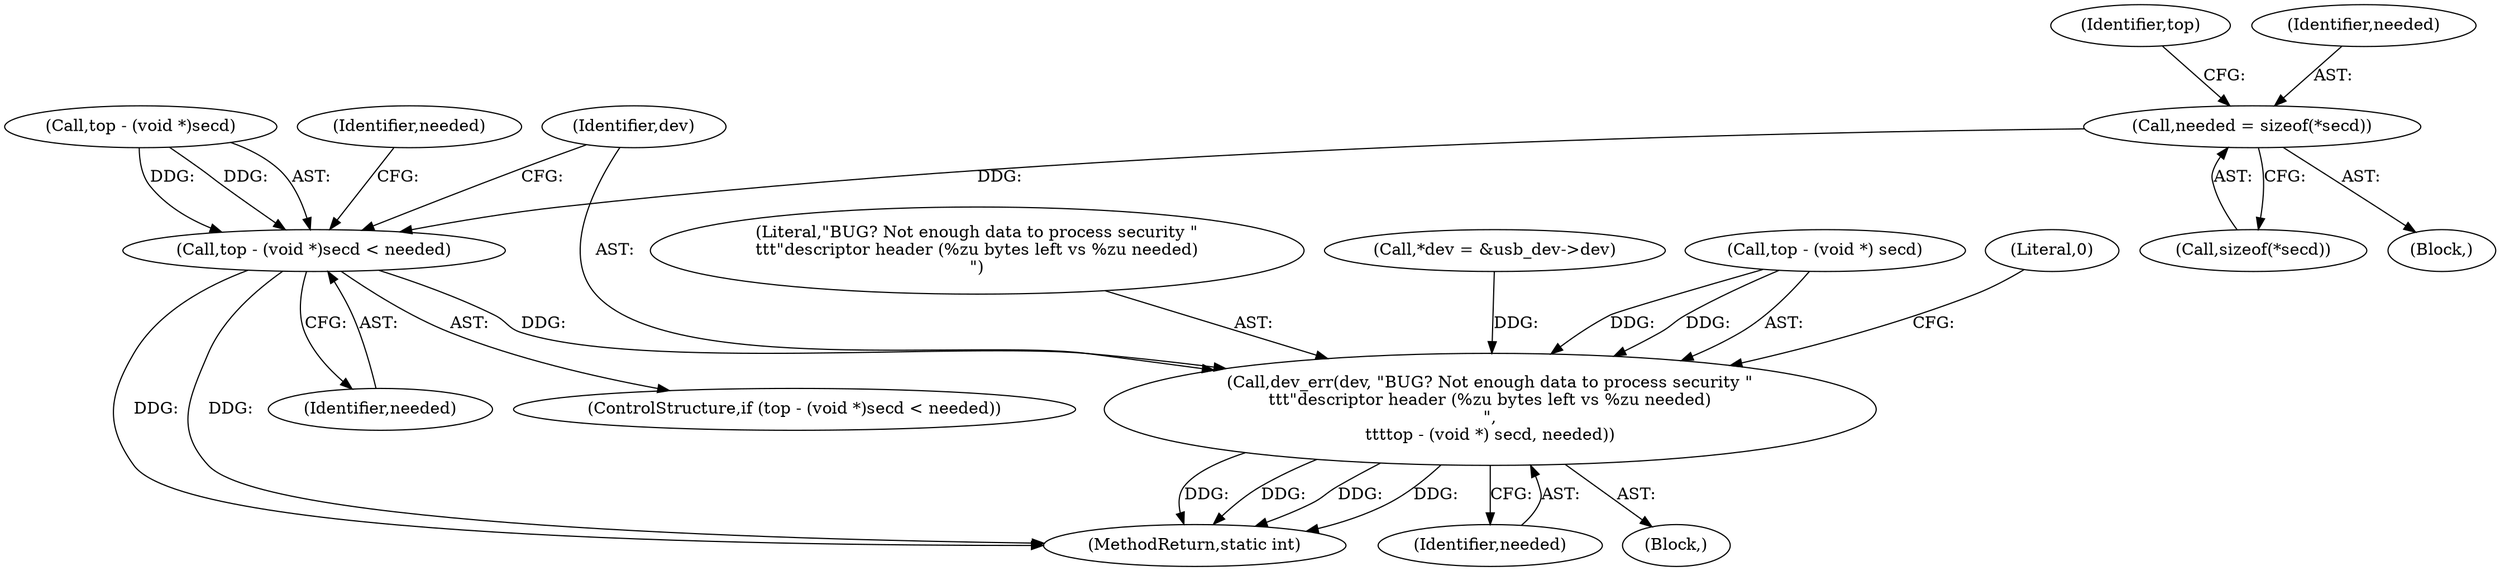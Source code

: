 digraph "0_linux_704620afc70cf47abb9d6a1a57f3825d2bca49cf_1@API" {
"1000208" [label="(Call,needed = sizeof(*secd))"];
"1000214" [label="(Call,top - (void *)secd < needed)"];
"1000222" [label="(Call,dev_err(dev, \"BUG? Not enough data to process security \"\n\t\t\t\"descriptor header (%zu bytes left vs %zu needed)\n\",\n\t\t\ttop - (void *) secd, needed))"];
"1000216" [label="(Identifier,top)"];
"1000213" [label="(ControlStructure,if (top - (void *)secd < needed))"];
"1000220" [label="(Identifier,needed)"];
"1000378" [label="(MethodReturn,static int)"];
"1000105" [label="(Block,)"];
"1000230" [label="(Identifier,needed)"];
"1000224" [label="(Literal,\"BUG? Not enough data to process security \"\n\t\t\t\"descriptor header (%zu bytes left vs %zu needed)\n\")"];
"1000123" [label="(Call,*dev = &usb_dev->dev)"];
"1000223" [label="(Identifier,dev)"];
"1000210" [label="(Call,sizeof(*secd))"];
"1000234" [label="(Identifier,needed)"];
"1000225" [label="(Call,top - (void *) secd)"];
"1000214" [label="(Call,top - (void *)secd < needed)"];
"1000215" [label="(Call,top - (void *)secd)"];
"1000208" [label="(Call,needed = sizeof(*secd))"];
"1000222" [label="(Call,dev_err(dev, \"BUG? Not enough data to process security \"\n\t\t\t\"descriptor header (%zu bytes left vs %zu needed)\n\",\n\t\t\ttop - (void *) secd, needed))"];
"1000232" [label="(Literal,0)"];
"1000221" [label="(Block,)"];
"1000209" [label="(Identifier,needed)"];
"1000208" -> "1000105"  [label="AST: "];
"1000208" -> "1000210"  [label="CFG: "];
"1000209" -> "1000208"  [label="AST: "];
"1000210" -> "1000208"  [label="AST: "];
"1000216" -> "1000208"  [label="CFG: "];
"1000208" -> "1000214"  [label="DDG: "];
"1000214" -> "1000213"  [label="AST: "];
"1000214" -> "1000220"  [label="CFG: "];
"1000215" -> "1000214"  [label="AST: "];
"1000220" -> "1000214"  [label="AST: "];
"1000223" -> "1000214"  [label="CFG: "];
"1000234" -> "1000214"  [label="CFG: "];
"1000214" -> "1000378"  [label="DDG: "];
"1000214" -> "1000378"  [label="DDG: "];
"1000215" -> "1000214"  [label="DDG: "];
"1000215" -> "1000214"  [label="DDG: "];
"1000214" -> "1000222"  [label="DDG: "];
"1000222" -> "1000221"  [label="AST: "];
"1000222" -> "1000230"  [label="CFG: "];
"1000223" -> "1000222"  [label="AST: "];
"1000224" -> "1000222"  [label="AST: "];
"1000225" -> "1000222"  [label="AST: "];
"1000230" -> "1000222"  [label="AST: "];
"1000232" -> "1000222"  [label="CFG: "];
"1000222" -> "1000378"  [label="DDG: "];
"1000222" -> "1000378"  [label="DDG: "];
"1000222" -> "1000378"  [label="DDG: "];
"1000222" -> "1000378"  [label="DDG: "];
"1000123" -> "1000222"  [label="DDG: "];
"1000225" -> "1000222"  [label="DDG: "];
"1000225" -> "1000222"  [label="DDG: "];
}
